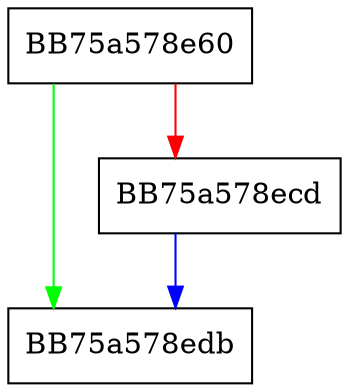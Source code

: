 digraph KERNEL32_DLL_MpSetSelectorBase {
  node [shape="box"];
  graph [splines=ortho];
  BB75a578e60 -> BB75a578edb [color="green"];
  BB75a578e60 -> BB75a578ecd [color="red"];
  BB75a578ecd -> BB75a578edb [color="blue"];
}